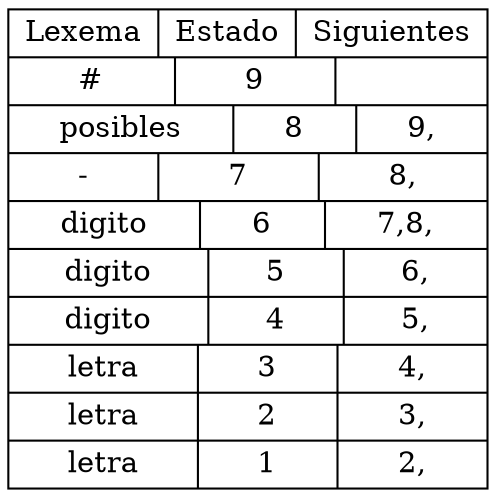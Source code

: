 digraph ListaSiguientes{
rankdir=LR
node[shape= record width=1 height=1];
cabeza[label="{Lexema | Estado | Siguientes}| {# |9|{}}| {posibles |8|{9,}}| {- |7|{8,}}| {digito |6|{7,8,}}| {digito |5|{6,}}| {digito |4|{5,}}| {letra |3|{4,}}| {letra |2|{3,}}| {letra |1|{2,}}"];

}
